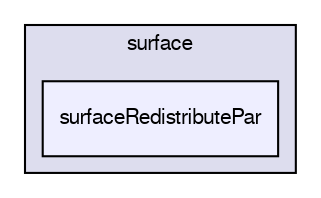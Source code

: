 digraph "applications/utilities/surface/surfaceRedistributePar" {
  bgcolor=transparent;
  compound=true
  node [ fontsize="10", fontname="FreeSans"];
  edge [ labelfontsize="10", labelfontname="FreeSans"];
  subgraph clusterdir_f17de662d5fa06afbf0442aecb6ca0a0 {
    graph [ bgcolor="#ddddee", pencolor="black", label="surface" fontname="FreeSans", fontsize="10", URL="dir_f17de662d5fa06afbf0442aecb6ca0a0.html"]
  dir_f5bb4bd4588a930c69efc319a3740c8f [shape=box, label="surfaceRedistributePar", style="filled", fillcolor="#eeeeff", pencolor="black", URL="dir_f5bb4bd4588a930c69efc319a3740c8f.html"];
  }
}

